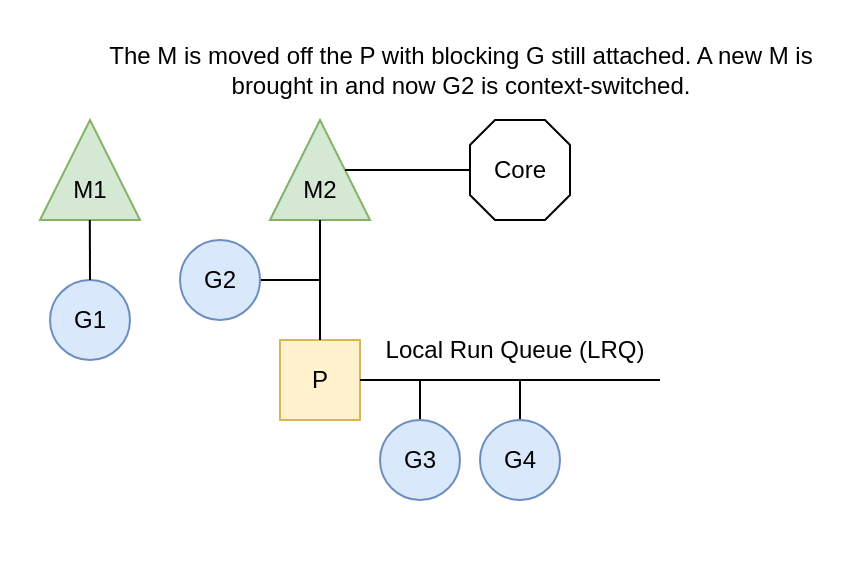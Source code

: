 <mxfile version="24.4.8" type="device">
  <diagram name="Страница — 1" id="M_9aOFABiwCSObLS5C-2">
    <mxGraphModel dx="1242" dy="907" grid="1" gridSize="10" guides="1" tooltips="1" connect="1" arrows="1" fold="1" page="1" pageScale="1" pageWidth="827" pageHeight="1169" math="0" shadow="0">
      <root>
        <mxCell id="0" />
        <mxCell id="1" parent="0" />
        <mxCell id="bYTFRtONIOl5rvXJ5vdI-70" value="" style="rounded=0;whiteSpace=wrap;html=1;strokeColor=none;fillColor=none;" parent="1" vertex="1">
          <mxGeometry x="250" y="70" width="420" height="280" as="geometry" />
        </mxCell>
        <mxCell id="bYTFRtONIOl5rvXJ5vdI-8" value="" style="group" parent="1" vertex="1" connectable="0">
          <mxGeometry x="385" y="130" width="50" height="50" as="geometry" />
        </mxCell>
        <mxCell id="bYTFRtONIOl5rvXJ5vdI-4" value="" style="verticalLabelPosition=bottom;verticalAlign=top;html=1;shape=mxgraph.basic.acute_triangle;dx=0.5;fillColor=#d5e8d4;strokeColor=#82b366;" parent="bYTFRtONIOl5rvXJ5vdI-8" vertex="1">
          <mxGeometry width="50" height="50" as="geometry" />
        </mxCell>
        <mxCell id="bYTFRtONIOl5rvXJ5vdI-7" value="M2" style="text;html=1;align=center;verticalAlign=middle;whiteSpace=wrap;rounded=0;" parent="bYTFRtONIOl5rvXJ5vdI-8" vertex="1">
          <mxGeometry x="5" y="20" width="40" height="30" as="geometry" />
        </mxCell>
        <mxCell id="bYTFRtONIOl5rvXJ5vdI-5" style="edgeStyle=orthogonalEdgeStyle;rounded=0;orthogonalLoop=1;jettySize=auto;html=1;exitX=1;exitY=0.5;exitDx=0;exitDy=0;endArrow=none;endFill=0;" parent="1" source="bYTFRtONIOl5rvXJ5vdI-1" edge="1">
          <mxGeometry relative="1" as="geometry">
            <mxPoint x="410" y="210" as="targetPoint" />
          </mxGeometry>
        </mxCell>
        <mxCell id="bYTFRtONIOl5rvXJ5vdI-1" value="G2" style="ellipse;whiteSpace=wrap;html=1;aspect=fixed;fillColor=#dae8fc;strokeColor=#6c8ebf;" parent="1" vertex="1">
          <mxGeometry x="340" y="190" width="40" height="40" as="geometry" />
        </mxCell>
        <mxCell id="bYTFRtONIOl5rvXJ5vdI-2" value="P" style="whiteSpace=wrap;html=1;aspect=fixed;fillColor=#fff2cc;strokeColor=#d6b656;" parent="1" vertex="1">
          <mxGeometry x="390" y="240" width="40" height="40" as="geometry" />
        </mxCell>
        <mxCell id="bYTFRtONIOl5rvXJ5vdI-6" style="edgeStyle=orthogonalEdgeStyle;rounded=0;orthogonalLoop=1;jettySize=auto;html=1;exitX=0.5;exitY=1;exitDx=0;exitDy=0;exitPerimeter=0;entryX=0.5;entryY=0;entryDx=0;entryDy=0;endArrow=none;endFill=0;" parent="1" source="bYTFRtONIOl5rvXJ5vdI-4" target="bYTFRtONIOl5rvXJ5vdI-2" edge="1">
          <mxGeometry relative="1" as="geometry" />
        </mxCell>
        <mxCell id="bYTFRtONIOl5rvXJ5vdI-9" value="" style="endArrow=none;html=1;rounded=0;exitX=1;exitY=0.5;exitDx=0;exitDy=0;" parent="1" source="bYTFRtONIOl5rvXJ5vdI-2" edge="1">
          <mxGeometry width="50" height="50" relative="1" as="geometry">
            <mxPoint x="560" y="360" as="sourcePoint" />
            <mxPoint x="580" y="260" as="targetPoint" />
          </mxGeometry>
        </mxCell>
        <mxCell id="bYTFRtONIOl5rvXJ5vdI-13" style="edgeStyle=orthogonalEdgeStyle;rounded=0;orthogonalLoop=1;jettySize=auto;html=1;exitX=0.5;exitY=0;exitDx=0;exitDy=0;endArrow=none;endFill=0;" parent="1" source="bYTFRtONIOl5rvXJ5vdI-10" edge="1">
          <mxGeometry relative="1" as="geometry">
            <mxPoint x="460" y="260" as="targetPoint" />
          </mxGeometry>
        </mxCell>
        <mxCell id="bYTFRtONIOl5rvXJ5vdI-10" value="G3" style="ellipse;whiteSpace=wrap;html=1;aspect=fixed;fillColor=#dae8fc;strokeColor=#6c8ebf;" parent="1" vertex="1">
          <mxGeometry x="440" y="280" width="40" height="40" as="geometry" />
        </mxCell>
        <mxCell id="bYTFRtONIOl5rvXJ5vdI-14" style="edgeStyle=orthogonalEdgeStyle;rounded=0;orthogonalLoop=1;jettySize=auto;html=1;exitX=0.5;exitY=0;exitDx=0;exitDy=0;endArrow=none;endFill=0;" parent="1" source="bYTFRtONIOl5rvXJ5vdI-11" edge="1">
          <mxGeometry relative="1" as="geometry">
            <mxPoint x="510" y="260" as="targetPoint" />
          </mxGeometry>
        </mxCell>
        <mxCell id="bYTFRtONIOl5rvXJ5vdI-11" value="G4" style="ellipse;whiteSpace=wrap;html=1;aspect=fixed;fillColor=#dae8fc;strokeColor=#6c8ebf;" parent="1" vertex="1">
          <mxGeometry x="490" y="280" width="40" height="40" as="geometry" />
        </mxCell>
        <mxCell id="bYTFRtONIOl5rvXJ5vdI-12" value="G1" style="ellipse;whiteSpace=wrap;html=1;aspect=fixed;fillColor=#dae8fc;strokeColor=#6c8ebf;" parent="1" vertex="1">
          <mxGeometry x="275" y="210" width="40" height="40" as="geometry" />
        </mxCell>
        <mxCell id="bYTFRtONIOl5rvXJ5vdI-16" value="Local Run Queue (LRQ)" style="text;html=1;align=center;verticalAlign=middle;whiteSpace=wrap;rounded=0;" parent="1" vertex="1">
          <mxGeometry x="435" y="230" width="145" height="30" as="geometry" />
        </mxCell>
        <mxCell id="bYTFRtONIOl5rvXJ5vdI-32" value="" style="verticalLabelPosition=bottom;verticalAlign=top;html=1;shape=mxgraph.basic.polygon;polyCoords=[[0.25,0],[0.75,0],[1,0.25],[1,0.75],[0.75,1],[0.25,1],[0,0.75],[0,0.25]];polyline=0;" parent="1" vertex="1">
          <mxGeometry x="485" y="130" width="50" height="50" as="geometry" />
        </mxCell>
        <mxCell id="bYTFRtONIOl5rvXJ5vdI-35" value="" style="endArrow=none;html=1;rounded=0;exitX=0;exitY=0;exitDx=37.5;exitDy=25;exitPerimeter=0;" parent="1" source="bYTFRtONIOl5rvXJ5vdI-4" target="bYTFRtONIOl5rvXJ5vdI-32" edge="1">
          <mxGeometry width="50" height="50" relative="1" as="geometry">
            <mxPoint x="450" y="170" as="sourcePoint" />
            <mxPoint x="460" y="140" as="targetPoint" />
          </mxGeometry>
        </mxCell>
        <mxCell id="bYTFRtONIOl5rvXJ5vdI-37" value="Core" style="text;html=1;align=center;verticalAlign=middle;whiteSpace=wrap;rounded=0;" parent="1" vertex="1">
          <mxGeometry x="490" y="140" width="40" height="30" as="geometry" />
        </mxCell>
        <mxCell id="bYTFRtONIOl5rvXJ5vdI-69" value="The M is moved off the P with blocking G still attached. A new M is brought in and now G2 is context-switched." style="text;html=1;align=center;verticalAlign=middle;whiteSpace=wrap;rounded=0;" parent="1" vertex="1">
          <mxGeometry x="301" y="90" width="359" height="30" as="geometry" />
        </mxCell>
        <mxCell id="sUMF9HvB22PjmmUqFMvX-1" value="" style="group" parent="1" vertex="1" connectable="0">
          <mxGeometry x="270" y="130" width="50" height="50" as="geometry" />
        </mxCell>
        <mxCell id="sUMF9HvB22PjmmUqFMvX-2" value="" style="verticalLabelPosition=bottom;verticalAlign=top;html=1;shape=mxgraph.basic.acute_triangle;dx=0.5;fillColor=#d5e8d4;strokeColor=#82b366;" parent="sUMF9HvB22PjmmUqFMvX-1" vertex="1">
          <mxGeometry width="50" height="50" as="geometry" />
        </mxCell>
        <mxCell id="sUMF9HvB22PjmmUqFMvX-3" value="M1" style="text;html=1;align=center;verticalAlign=middle;whiteSpace=wrap;rounded=0;" parent="sUMF9HvB22PjmmUqFMvX-1" vertex="1">
          <mxGeometry x="5" y="20" width="40" height="30" as="geometry" />
        </mxCell>
        <mxCell id="sUMF9HvB22PjmmUqFMvX-5" value="" style="endArrow=none;html=1;rounded=0;" parent="1" edge="1">
          <mxGeometry width="50" height="50" relative="1" as="geometry">
            <mxPoint x="295" y="210" as="sourcePoint" />
            <mxPoint x="294.91" y="180.04" as="targetPoint" />
          </mxGeometry>
        </mxCell>
      </root>
    </mxGraphModel>
  </diagram>
</mxfile>
